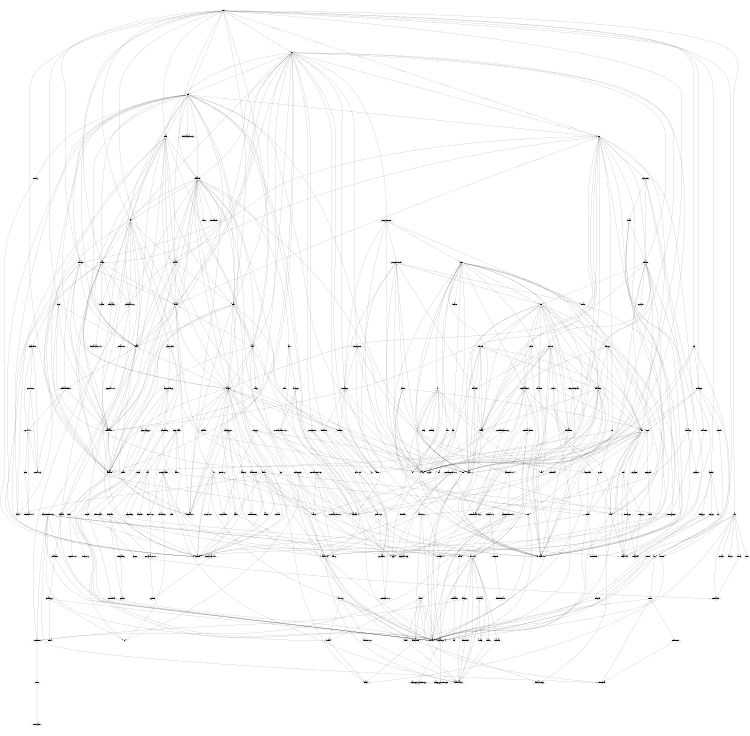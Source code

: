 digraph dependencies {
	ratio=1.0;
	size="5,5";
	n0 [label="abstract-ns"];
	n1 [label="futures"];
	n2 [label="quick-error"];
	n3 [label="rand v0.3.22"];
	n4 [label="aho-corasick"];
	n5 [label="memchr"];
	n6 [label="ansi_term"];
	n7 [label="winapi v0.3.6"];
	n8 [label="app_dirs"];
	n9 [label="ole32-sys"];
	n10 [label="shell32-sys"];
	n11 [label="winapi v0.2.8"];
	n12 [label="xdg"];
	n13 [label="arrayref"];
	n14 [label="arrayvec"];
	n15 [label="nodrop"];
	n16 [label="assert_matches"];
	n17 [label="atty"];
	n18 [label="libc"];
	n19 [label="termion"];
	n20 [label="autocfg"];
	n21 [label="base58"];
	n22 [label="bellman"];
	n23 [label="bit-vec"];
	n24 [label="byteorder"];
	n25 [label="crossbeam"];
	n26 [label="futures-cpupool"];
	n27 [label="num_cpus"];
	n28 [label="pairing"];
	n29 [label="rand v0.4.5"];
	n31 [label="chain"];
	n32 [label="db"];
	n33 [label="network"];
	n34 [label="primitives"];
	n35 [label="storage"];
	n36 [label="test-data"];
	n37 [label="time"];
	n38 [label="verification"];
	n39 [label="bigint"];
	n40 [label="crunchy v0.1.6"];
	n41 [label="rustc-hex v1.0.0"];
	n42 [label="bitcrypto"];
	n43 [label="blake2-rfc"];
	n44 [label="blake2b_simd"];
	n45 [label="bn"];
	n46 [label="ed25519-dalek"];
	n47 [label="lazy_static"];
	n48 [label="rust-crypto"];
	n49 [label="rustc-hex v2.0.1"];
	n50 [label="sapling-crypto"];
	n51 [label="serde"];
	n52 [label="serde_derive"];
	n53 [label="serde_json"];
	n54 [label="siphasher"];
	n55 [label="bitflags"];
	n56 [label="bitvec"];
	n57 [label="constant_time_eq"];
	n58 [label="block-buffer"];
	n59 [label="block-padding"];
	n60 [label="byte-tools"];
	n61 [label="generic-array v0.12.0"];
	n62 [label="crunchy v0.2.1"];
	n63 [label="rand v0.5.5"];
	n64 [label="rustc-serialize"];
	n65 [label="bytes"];
	n66 [label="iovec"];
	n67 [label="cc"];
	n68 [label="cfg-if"];
	n69 [label="heapsize"];
	n70 [label="serialization"];
	n71 [label="serialization_derive"];
	n72 [label="clap"];
	n73 [label="strsim"];
	n74 [label="textwrap"];
	n75 [label="unicode-width"];
	n76 [label="vec_map"];
	n77 [label="yaml-rust"];
	n78 [label="clear_on_drop"];
	n79 [label="cloudabi"];
	n80 [label="cmake"];
	n81 [label="crossbeam-channel"];
	n82 [label="crossbeam-utils v0.6.3"];
	n83 [label="parking_lot v0.7.1"];
	n84 [label="rand v0.6.4"];
	n85 [label="smallvec"];
	n86 [label="crossbeam-deque v0.2.0"];
	n87 [label="crossbeam-epoch v0.3.1"];
	n88 [label="crossbeam-utils v0.2.2"];
	n89 [label="crossbeam-deque v0.6.3"];
	n90 [label="crossbeam-epoch v0.7.0"];
	n91 [label="memoffset"];
	n92 [label="scopeguard v0.3.3"];
	n93 [label="csv"];
	n94 [label="csv-core"];
	n95 [label="curve25519-dalek"];
	n96 [label="digest v0.8.0"];
	n97 [label="rand_core v0.3.0"];
	n98 [label="subtle"];
	n99 [label="elastic-array"];
	n100 [label="log"];
	n101 [label="lru-cache"];
	n102 [label="parity-rocksdb"];
	n103 [label="parking_lot v0.8.0"];
	n104 [label="tempdir"];
	n105 [label="digest v0.7.6"];
	n106 [label="generic-array v0.9.0"];
	n107 [label="display_derive"];
	n108 [label="quote v0.3.15"];
	n109 [label="syn v0.11.11"];
	n110 [label="synstructure"];
	n111 [label="domain"];
	n112 [label="tokio-core"];
	n113 [label="failure"];
	n114 [label="sha2"];
	n115 [label="either"];
	n116 [label="env_logger"];
	n117 [label="humantime"];
	n118 [label="regex"];
	n119 [label="termcolor"];
	n120 [label="eth-secp256k1"];
	n121 [label="fake-simd"];
	n122 [label="fnv"];
	n123 [label="fs_extra"];
	n124 [label="fuchsia-zircon"];
	n125 [label="fuchsia-zircon-sys"];
	n126 [label="gcc"];
	n127 [label="typenum"];
	n128 [label="getopts"];
	n129 [label="globset"];
	n130 [label="h2"];
	n131 [label="http"];
	n132 [label="indexmap"];
	n133 [label="slab"];
	n134 [label="string"];
	n135 [label="tokio-io"];
	n136 [label="jemallocator"];
	n137 [label="itoa"];
	n138 [label="httparse"];
	n139 [label="hyper"];
	n140 [label="net2"];
	n141 [label="tokio"];
	n142 [label="tokio-executor"];
	n143 [label="tokio-reactor"];
	n144 [label="tokio-tcp"];
	n145 [label="tokio-threadpool"];
	n146 [label="tokio-timer"];
	n147 [label="want"];
	n148 [label="import"];
	n149 [label="jemalloc-sys"];
	n150 [label="jsonrpc-core"];
	n151 [label="jsonrpc-derive"];
	n152 [label="proc-macro2"];
	n153 [label="quote v0.6.10"];
	n154 [label="syn v0.15.24"];
	n155 [label="jsonrpc-http-server"];
	n156 [label="jsonrpc-server-utils"];
	n157 [label="unicase"];
	n158 [label="jsonrpc-pubsub"];
	n159 [label="tokio-codec"];
	n160 [label="kernel32-sys"];
	n161 [label="winapi-build"];
	n162 [label="keys"];
	n163 [label="linked-hash-map v0.4.2"];
	n164 [label="linked-hash-map v0.5.2"];
	n165 [label="local-encoding"];
	n166 [label="skeptic"];
	n167 [label="lock_api v0.1.5"];
	n168 [label="owning_ref"];
	n169 [label="lock_api v0.2.0"];
	n170 [label="scopeguard v1.0.0"];
	n171 [label="logs"];
	n172 [label="version_check"];
	n173 [label="message"];
	n174 [label="miner"];
	n175 [label="script"];
	n176 [label="mio"];
	n177 [label="miow"];
	n178 [label="mio-uds"];
	n179 [label="ws2_32-sys"];
	n180 [label="murmur3"];
	n181 [label="ns-dns-tokio"];
	n182 [label="opaque-debug"];
	n183 [label="stable_deref_trait"];
	n184 [label="p2p"];
	n185 [label="parity-rocksdb-sys"];
	n186 [label="parity-snappy-sys"];
	n187 [label="parking_lot_core v0.4.0"];
	n188 [label="parking_lot_core v0.5.0"];
	n189 [label="rustc_version"];
	n190 [label="redox_syscall"];
	n191 [label="unicode-xid v0.1.0"];
	n192 [label="pulldown-cmark"];
	n193 [label="pzec", shape=box];
	n194 [label="rpc"];
	n195 [label="sync"];
	n196 [label="rdrand"];
	n197 [label="rand_core v0.2.2"];
	n198 [label="rand_chacha"];
	n199 [label="rand_hc"];
	n200 [label="rand_isaac"];
	n201 [label="rand_os"];
	n202 [label="rand_pcg"];
	n203 [label="rand_xorshift"];
	n204 [label="rayon"];
	n205 [label="rayon-core"];
	n206 [label="redox_termios"];
	n207 [label="regex-syntax"];
	n208 [label="thread_local"];
	n209 [label="utf8-ranges"];
	n210 [label="ucd-util"];
	n211 [label="remove_dir_all"];
	n212 [label="semver"];
	n213 [label="ryu"];
	n214 [label="scoped-tls"];
	n215 [label="semver-parser"];
	n216 [label="unreachable"];
	n217 [label="synom"];
	n218 [label="unicode-xid v0.0.4"];
	n219 [label="wincolor"];
	n220 [label="tokio-current-thread"];
	n221 [label="tokio-fs"];
	n222 [label="tokio-udp"];
	n223 [label="tokio-uds"];
	n224 [label="try-lock"];
	n225 [label="void"];
	n226 [label="winapi-i686-pc-windows-gnu"];
	n227 [label="winapi-x86_64-pc-windows-gnu"];
	n228 [label="winapi-util"];

	n193 -> n8;
	n193 -> n31;
	n193 -> n72;
	n193 -> n32;
	n193 -> n116;
	n193 -> n148;
	n193 -> n162;
	n193 -> n18;
	n193 -> n100;
	n193 -> n171;
	n193 -> n173;
	n193 -> n174;
	n193 -> n33;
	n193 -> n184;
	n193 -> n34;
	n193 -> n194;
	n193 -> n175;
	n193 -> n35;
	n193 -> n195;
	n193 -> n38;
	n8 -> n9;
	n8 -> n10;
	n8 -> n11;
	n8 -> n12;
	n9 -> n11;
	n9 -> n161;
	n10 -> n11;
	n10 -> n161;
	n72 -> n6;
	n72 -> n17;
	n72 -> n55;
	n72 -> n73;
	n72 -> n74;
	n72 -> n75;
	n72 -> n76;
	n72 -> n77;
	n74 -> n75;
	n148 -> n31;
	n148 -> n100;
	n148 -> n34;
	n148 -> n70;
	n171 -> n6;
	n171 -> n116;
	n171 -> n100;
	n171 -> n37;
	n6 -> n7;
	n116 -> n17;
	n116 -> n117;
	n116 -> n100;
	n116 -> n118;
	n116 -> n119;
	n17 -> n18;
	n17 -> n19;
	n17 -> n7;
	n19 -> n18;
	n19 -> n190;
	n19 -> n206;
	n206 -> n190;
	n117 -> n2;
	n119 -> n219;
	n219 -> n7;
	n219 -> n228;
	n228 -> n7;
	n194 -> n31;
	n194 -> n32;
	n194 -> n150;
	n194 -> n151;
	n194 -> n155;
	n194 -> n158;
	n194 -> n162;
	n194 -> n100;
	n194 -> n174;
	n194 -> n33;
	n194 -> n184;
	n194 -> n34;
	n194 -> n49;
	n194 -> n175;
	n194 -> n51;
	n194 -> n52;
	n194 -> n53;
	n194 -> n70;
	n194 -> n35;
	n194 -> n195;
	n194 -> n36;
	n194 -> n37;
	n194 -> n112;
	n194 -> n38;
	n151 -> n152;
	n151 -> n153;
	n151 -> n154;
	n155 -> n139;
	n155 -> n150;
	n155 -> n156;
	n155 -> n100;
	n155 -> n140;
	n155 -> n157;
	n139 -> n65;
	n139 -> n1;
	n139 -> n26;
	n139 -> n130;
	n139 -> n131;
	n139 -> n138;
	n139 -> n66;
	n139 -> n137;
	n139 -> n100;
	n139 -> n140;
	n139 -> n37;
	n139 -> n141;
	n139 -> n142;
	n139 -> n135;
	n139 -> n143;
	n139 -> n144;
	n139 -> n145;
	n139 -> n146;
	n139 -> n147;
	n130 -> n24;
	n130 -> n65;
	n130 -> n122;
	n130 -> n1;
	n130 -> n131;
	n130 -> n132;
	n130 -> n100;
	n130 -> n133;
	n130 -> n134;
	n130 -> n135;
	n131 -> n65;
	n131 -> n122;
	n131 -> n137;
	n147 -> n1;
	n147 -> n100;
	n147 -> n224;
	n156 -> n65;
	n156 -> n129;
	n156 -> n150;
	n156 -> n47;
	n156 -> n100;
	n156 -> n27;
	n156 -> n141;
	n156 -> n159;
	n156 -> n157;
	n129 -> n4;
	n129 -> n122;
	n129 -> n100;
	n129 -> n5;
	n129 -> n118;
	n118 -> n4;
	n118 -> n5;
	n118 -> n207;
	n118 -> n208;
	n118 -> n209;
	n4 -> n5;
	n207 -> n210;
	n208 -> n47;
	n157 -> n172;
	n158 -> n150;
	n158 -> n100;
	n158 -> n83;
	n158 -> n51;
	n150 -> n1;
	n150 -> n100;
	n150 -> n51;
	n150 -> n52;
	n150 -> n53;
	n195 -> n23;
	n195 -> n42;
	n195 -> n24;
	n195 -> n31;
	n195 -> n32;
	n195 -> n1;
	n195 -> n162;
	n195 -> n164;
	n195 -> n100;
	n195 -> n173;
	n195 -> n174;
	n195 -> n180;
	n195 -> n33;
	n195 -> n184;
	n195 -> n103;
	n195 -> n34;
	n195 -> n29;
	n195 -> n175;
	n195 -> n70;
	n195 -> n35;
	n195 -> n36;
	n195 -> n37;
	n195 -> n38;
	n174 -> n42;
	n174 -> n24;
	n174 -> n31;
	n174 -> n32;
	n174 -> n69;
	n174 -> n162;
	n174 -> n33;
	n174 -> n34;
	n174 -> n175;
	n174 -> n70;
	n174 -> n35;
	n174 -> n36;
	n174 -> n38;
	n180 -> n24;
	n184 -> n0;
	n184 -> n42;
	n184 -> n93;
	n184 -> n1;
	n184 -> n26;
	n184 -> n100;
	n184 -> n173;
	n184 -> n33;
	n184 -> n181;
	n184 -> n103;
	n184 -> n34;
	n184 -> n29;
	n184 -> n70;
	n184 -> n37;
	n184 -> n112;
	n184 -> n135;
	n93 -> n94;
	n93 -> n51;
	n94 -> n5;
	n5 -> n68;
	n5 -> n18;
	n5 -> n172;
	n173 -> n42;
	n173 -> n24;
	n173 -> n31;
	n173 -> n33;
	n173 -> n34;
	n173 -> n70;
	n173 -> n71;
	n181 -> n0;
	n181 -> n111;
	n181 -> n1;
	n181 -> n112;
	n0 -> n1;
	n0 -> n2;
	n0 -> n3;
	n111 -> n24;
	n111 -> n1;
	n111 -> n29;
	n111 -> n112;
	n112 -> n65;
	n112 -> n1;
	n112 -> n66;
	n112 -> n100;
	n112 -> n176;
	n112 -> n214;
	n112 -> n141;
	n112 -> n142;
	n112 -> n135;
	n112 -> n143;
	n112 -> n146;
	n141 -> n65;
	n141 -> n1;
	n141 -> n176;
	n141 -> n27;
	n141 -> n159;
	n141 -> n220;
	n141 -> n142;
	n141 -> n221;
	n141 -> n135;
	n141 -> n143;
	n141 -> n144;
	n141 -> n145;
	n141 -> n146;
	n141 -> n222;
	n141 -> n223;
	n220 -> n1;
	n220 -> n142;
	n221 -> n1;
	n221 -> n135;
	n221 -> n145;
	n145 -> n81;
	n145 -> n89;
	n145 -> n82;
	n145 -> n1;
	n145 -> n100;
	n145 -> n27;
	n145 -> n84;
	n145 -> n142;
	n81 -> n82;
	n81 -> n83;
	n81 -> n84;
	n81 -> n85;
	n89 -> n90;
	n89 -> n82;
	n90 -> n14;
	n90 -> n68;
	n90 -> n82;
	n90 -> n47;
	n90 -> n91;
	n90 -> n92;
	n144 -> n65;
	n144 -> n1;
	n144 -> n66;
	n144 -> n176;
	n144 -> n135;
	n144 -> n143;
	n146 -> n82;
	n146 -> n1;
	n146 -> n133;
	n146 -> n142;
	n222 -> n65;
	n222 -> n1;
	n222 -> n100;
	n222 -> n176;
	n222 -> n159;
	n222 -> n135;
	n222 -> n143;
	n223 -> n65;
	n223 -> n1;
	n223 -> n66;
	n223 -> n18;
	n223 -> n100;
	n223 -> n176;
	n223 -> n178;
	n223 -> n159;
	n223 -> n135;
	n223 -> n143;
	n178 -> n66;
	n178 -> n18;
	n178 -> n176;
	n159 -> n65;
	n159 -> n1;
	n159 -> n135;
	n143 -> n82;
	n143 -> n1;
	n143 -> n47;
	n143 -> n100;
	n143 -> n176;
	n143 -> n27;
	n143 -> n83;
	n143 -> n133;
	n143 -> n142;
	n143 -> n135;
	n176 -> n124;
	n176 -> n125;
	n176 -> n66;
	n176 -> n160;
	n176 -> n18;
	n176 -> n100;
	n176 -> n177;
	n176 -> n140;
	n176 -> n133;
	n176 -> n11;
	n177 -> n160;
	n177 -> n140;
	n177 -> n11;
	n177 -> n179;
	n140 -> n68;
	n140 -> n18;
	n140 -> n7;
	n179 -> n11;
	n179 -> n161;
	n83 -> n167;
	n83 -> n187;
	n167 -> n168;
	n167 -> n92;
	n168 -> n183;
	n187 -> n18;
	n187 -> n84;
	n187 -> n189;
	n187 -> n85;
	n187 -> n7;
	n142 -> n82;
	n142 -> n1;
	n82 -> n68;
	n135 -> n65;
	n135 -> n1;
	n135 -> n100;
	n65 -> n24;
	n65 -> n66;
	n66 -> n18;
	n66 -> n11;
	n38 -> n16;
	n38 -> n42;
	n38 -> n55;
	n38 -> n56;
	n38 -> n24;
	n38 -> n31;
	n38 -> n32;
	n38 -> n162;
	n38 -> n100;
	n38 -> n33;
	n38 -> n103;
	n38 -> n34;
	n38 -> n29;
	n38 -> n204;
	n38 -> n49;
	n38 -> n175;
	n38 -> n70;
	n38 -> n35;
	n38 -> n36;
	n38 -> n37;
	n32 -> n23;
	n32 -> n31;
	n32 -> n99;
	n32 -> n100;
	n32 -> n101;
	n32 -> n102;
	n32 -> n103;
	n32 -> n34;
	n32 -> n70;
	n32 -> n35;
	n32 -> n104;
	n32 -> n36;
	n102 -> n18;
	n102 -> n165;
	n102 -> n185;
	n185 -> n80;
	n185 -> n18;
	n185 -> n165;
	n185 -> n186;
	n165 -> n160;
	n165 -> n166;
	n165 -> n11;
	n160 -> n11;
	n160 -> n161;
	n166 -> n192;
	n166 -> n104;
	n192 -> n128;
	n128 -> n75;
	n104 -> n29;
	n104 -> n211;
	n211 -> n7;
	n186 -> n80;
	n186 -> n18;
	n80 -> n67;
	n35 -> n23;
	n35 -> n42;
	n35 -> n31;
	n35 -> n107;
	n35 -> n99;
	n35 -> n47;
	n35 -> n101;
	n35 -> n33;
	n35 -> n103;
	n35 -> n34;
	n35 -> n70;
	n107 -> n108;
	n107 -> n109;
	n107 -> n110;
	n110 -> n108;
	n110 -> n109;
	n99 -> n69;
	n101 -> n163;
	n103 -> n169;
	n103 -> n188;
	n103 -> n189;
	n169 -> n170;
	n188 -> n68;
	n188 -> n79;
	n188 -> n18;
	n188 -> n84;
	n188 -> n190;
	n188 -> n189;
	n188 -> n85;
	n188 -> n7;
	n85 -> n216;
	n216 -> n225;
	n36 -> n31;
	n36 -> n33;
	n36 -> n34;
	n36 -> n175;
	n36 -> n70;
	n36 -> n37;
	n33 -> n42;
	n33 -> n31;
	n33 -> n162;
	n33 -> n47;
	n33 -> n34;
	n33 -> n49;
	n33 -> n70;
	n175 -> n42;
	n175 -> n24;
	n175 -> n31;
	n175 -> n162;
	n175 -> n100;
	n175 -> n34;
	n175 -> n49;
	n175 -> n53;
	n175 -> n70;
	n31 -> n42;
	n31 -> n69;
	n31 -> n34;
	n31 -> n49;
	n31 -> n70;
	n31 -> n71;
	n71 -> n108;
	n71 -> n70;
	n71 -> n109;
	n70 -> n24;
	n70 -> n34;
	n70 -> n49;
	n109 -> n108;
	n109 -> n217;
	n109 -> n218;
	n217 -> n218;
	n162 -> n21;
	n162 -> n42;
	n162 -> n120;
	n162 -> n47;
	n162 -> n34;
	n162 -> n29;
	n162 -> n49;
	n42 -> n22;
	n42 -> n43;
	n42 -> n44;
	n42 -> n45;
	n42 -> n46;
	n42 -> n47;
	n42 -> n28;
	n42 -> n34;
	n42 -> n48;
	n42 -> n49;
	n42 -> n50;
	n42 -> n51;
	n42 -> n52;
	n42 -> n53;
	n42 -> n54;
	n44 -> n13;
	n44 -> n14;
	n44 -> n24;
	n44 -> n57;
	n45 -> n24;
	n45 -> n62;
	n45 -> n47;
	n45 -> n63;
	n45 -> n49;
	n45 -> n64;
	n63 -> n79;
	n63 -> n124;
	n63 -> n18;
	n63 -> n197;
	n63 -> n7;
	n197 -> n97;
	n46 -> n78;
	n46 -> n95;
	n46 -> n113;
	n46 -> n84;
	n46 -> n114;
	n95 -> n24;
	n95 -> n78;
	n95 -> n96;
	n95 -> n97;
	n95 -> n98;
	n78 -> n67;
	n84 -> n20;
	n84 -> n18;
	n84 -> n198;
	n84 -> n97;
	n84 -> n199;
	n84 -> n200;
	n84 -> n201;
	n84 -> n202;
	n84 -> n203;
	n84 -> n7;
	n198 -> n20;
	n198 -> n97;
	n199 -> n97;
	n200 -> n97;
	n201 -> n79;
	n201 -> n124;
	n201 -> n18;
	n201 -> n97;
	n201 -> n196;
	n201 -> n7;
	n79 -> n55;
	n202 -> n97;
	n202 -> n189;
	n189 -> n212;
	n212 -> n215;
	n203 -> n97;
	n114 -> n58;
	n114 -> n96;
	n114 -> n121;
	n114 -> n182;
	n58 -> n59;
	n58 -> n60;
	n58 -> n24;
	n58 -> n61;
	n59 -> n60;
	n96 -> n61;
	n61 -> n127;
	n34 -> n39;
	n34 -> n24;
	n34 -> n69;
	n34 -> n49;
	n39 -> n24;
	n39 -> n40;
	n39 -> n41;
	n69 -> n136;
	n69 -> n7;
	n136 -> n149;
	n136 -> n18;
	n149 -> n67;
	n149 -> n123;
	n149 -> n18;
	n48 -> n126;
	n48 -> n18;
	n48 -> n3;
	n48 -> n64;
	n48 -> n37;
	n3 -> n124;
	n3 -> n18;
	n3 -> n29;
	n37 -> n18;
	n37 -> n190;
	n37 -> n7;
	n50 -> n22;
	n50 -> n43;
	n50 -> n24;
	n50 -> n105;
	n50 -> n28;
	n50 -> n29;
	n22 -> n23;
	n22 -> n24;
	n22 -> n25;
	n22 -> n1;
	n22 -> n26;
	n22 -> n27;
	n22 -> n28;
	n22 -> n29;
	n26 -> n1;
	n26 -> n27;
	n28 -> n24;
	n28 -> n29;
	n43 -> n14;
	n43 -> n24;
	n43 -> n57;
	n105 -> n106;
	n106 -> n127;
	n52 -> n152;
	n52 -> n153;
	n52 -> n154;
	n154 -> n152;
	n154 -> n153;
	n154 -> n191;
	n153 -> n152;
	n152 -> n191;
	n53 -> n137;
	n53 -> n213;
	n53 -> n51;
	n120 -> n14;
	n120 -> n67;
	n120 -> n68;
	n120 -> n29;
	n29 -> n124;
	n29 -> n18;
	n29 -> n97;
	n29 -> n196;
	n29 -> n7;
	n124 -> n55;
	n124 -> n125;
	n196 -> n97;
	n7 -> n226;
	n7 -> n227;
	n100 -> n68;
	n204 -> n86;
	n204 -> n115;
	n204 -> n205;
	n205 -> n86;
	n205 -> n47;
	n205 -> n18;
	n205 -> n27;
	n86 -> n87;
	n86 -> n88;
	n87 -> n14;
	n87 -> n68;
	n87 -> n88;
	n87 -> n47;
	n87 -> n91;
	n87 -> n15;
	n87 -> n92;
	n14 -> n15;
	n88 -> n68;
	n27 -> n18;
}
